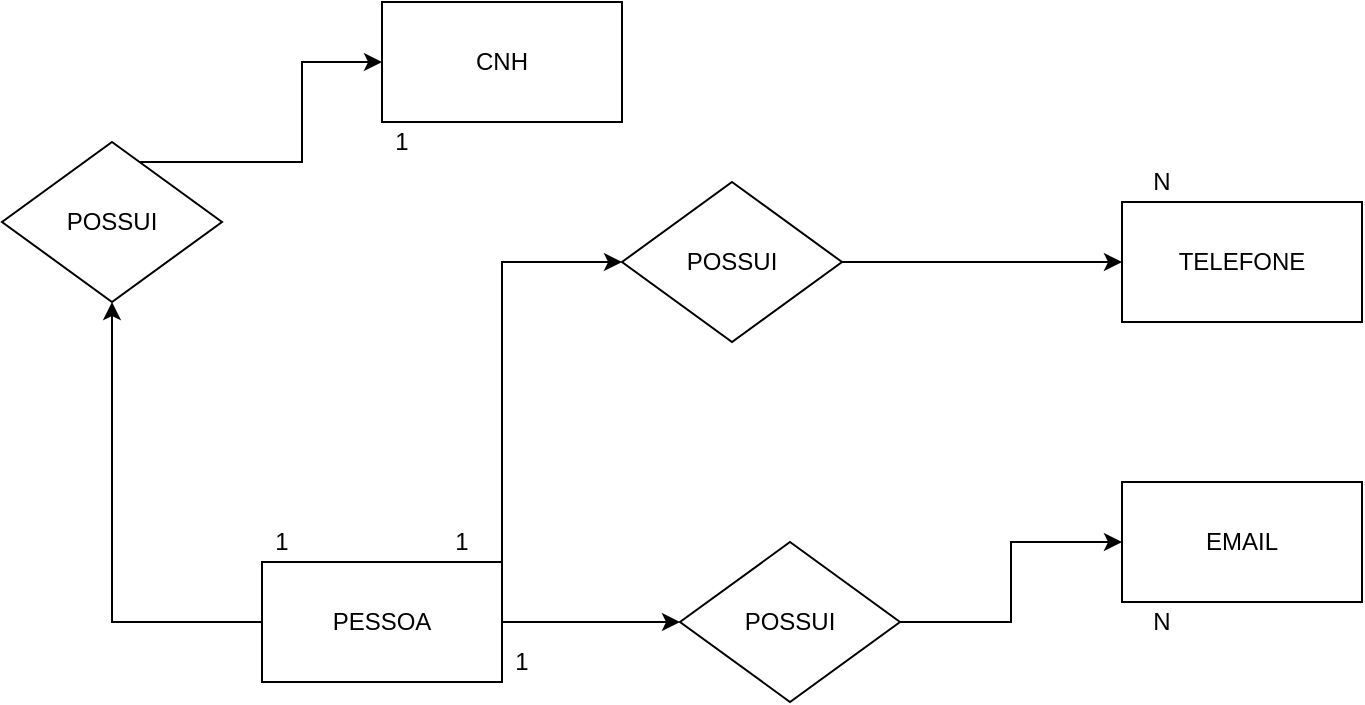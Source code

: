 <mxfile version="14.9.4" type="device" pages="2"><diagram id="u9Vmyff33yV3maosgizZ" name="conceitual"><mxGraphModel dx="868" dy="482" grid="1" gridSize="10" guides="1" tooltips="1" connect="1" arrows="1" fold="1" page="1" pageScale="1" pageWidth="827" pageHeight="1169" math="0" shadow="0"><root><mxCell id="0"/><mxCell id="1" parent="0"/><mxCell id="eOjNpIw-7Ed-_yQ1Z7qu-13" style="edgeStyle=orthogonalEdgeStyle;rounded=0;orthogonalLoop=1;jettySize=auto;html=1;entryX=0;entryY=0.5;entryDx=0;entryDy=0;" parent="1" source="eOjNpIw-7Ed-_yQ1Z7qu-1" target="eOjNpIw-7Ed-_yQ1Z7qu-11" edge="1"><mxGeometry relative="1" as="geometry"><Array as="points"><mxPoint x="290" y="140"/></Array></mxGeometry></mxCell><mxCell id="eOjNpIw-7Ed-_yQ1Z7qu-14" style="edgeStyle=orthogonalEdgeStyle;rounded=0;orthogonalLoop=1;jettySize=auto;html=1;" parent="1" source="eOjNpIw-7Ed-_yQ1Z7qu-1" target="eOjNpIw-7Ed-_yQ1Z7qu-9" edge="1"><mxGeometry relative="1" as="geometry"/></mxCell><mxCell id="eOjNpIw-7Ed-_yQ1Z7qu-22" style="edgeStyle=orthogonalEdgeStyle;rounded=0;orthogonalLoop=1;jettySize=auto;html=1;entryX=0.5;entryY=1;entryDx=0;entryDy=0;" parent="1" source="eOjNpIw-7Ed-_yQ1Z7qu-1" target="eOjNpIw-7Ed-_yQ1Z7qu-23" edge="1"><mxGeometry relative="1" as="geometry"><mxPoint x="90" y="160" as="targetPoint"/></mxGeometry></mxCell><mxCell id="eOjNpIw-7Ed-_yQ1Z7qu-1" value="" style="rounded=0;whiteSpace=wrap;html=1;" parent="1" vertex="1"><mxGeometry x="170" y="290" width="120" height="60" as="geometry"/></mxCell><mxCell id="eOjNpIw-7Ed-_yQ1Z7qu-2" value="&lt;font style=&quot;vertical-align: inherit&quot;&gt;&lt;font style=&quot;vertical-align: inherit&quot;&gt;PESSOA&lt;/font&gt;&lt;/font&gt;" style="text;html=1;strokeColor=none;fillColor=none;align=center;verticalAlign=middle;whiteSpace=wrap;rounded=0;" parent="1" vertex="1"><mxGeometry x="210" y="310" width="40" height="20" as="geometry"/></mxCell><mxCell id="eOjNpIw-7Ed-_yQ1Z7qu-3" value="" style="rounded=0;whiteSpace=wrap;html=1;" parent="1" vertex="1"><mxGeometry x="600" y="250" width="120" height="60" as="geometry"/></mxCell><mxCell id="eOjNpIw-7Ed-_yQ1Z7qu-4" value="&lt;font style=&quot;vertical-align: inherit&quot;&gt;&lt;font style=&quot;vertical-align: inherit&quot;&gt;EMAIL&lt;/font&gt;&lt;/font&gt;" style="text;html=1;strokeColor=none;fillColor=none;align=center;verticalAlign=middle;whiteSpace=wrap;rounded=0;" parent="1" vertex="1"><mxGeometry x="640" y="270" width="40" height="20" as="geometry"/></mxCell><mxCell id="eOjNpIw-7Ed-_yQ1Z7qu-5" value="" style="rounded=0;whiteSpace=wrap;html=1;" parent="1" vertex="1"><mxGeometry x="600" y="110" width="120" height="60" as="geometry"/></mxCell><mxCell id="eOjNpIw-7Ed-_yQ1Z7qu-6" value="&lt;font style=&quot;vertical-align: inherit&quot;&gt;&lt;font style=&quot;vertical-align: inherit&quot;&gt;TELEFONE&lt;/font&gt;&lt;/font&gt;" style="text;html=1;strokeColor=none;fillColor=none;align=center;verticalAlign=middle;whiteSpace=wrap;rounded=0;" parent="1" vertex="1"><mxGeometry x="640" y="130" width="40" height="20" as="geometry"/></mxCell><mxCell id="eOjNpIw-7Ed-_yQ1Z7qu-9" value="" style="rhombus;whiteSpace=wrap;html=1;" parent="1" vertex="1"><mxGeometry x="379" y="280" width="110" height="80" as="geometry"/></mxCell><mxCell id="eOjNpIw-7Ed-_yQ1Z7qu-16" style="edgeStyle=orthogonalEdgeStyle;rounded=0;orthogonalLoop=1;jettySize=auto;html=1;exitX=1;exitY=0.5;exitDx=0;exitDy=0;" parent="1" source="eOjNpIw-7Ed-_yQ1Z7qu-9" target="eOjNpIw-7Ed-_yQ1Z7qu-3" edge="1"><mxGeometry relative="1" as="geometry"><mxPoint x="500" y="320" as="sourcePoint"/></mxGeometry></mxCell><mxCell id="eOjNpIw-7Ed-_yQ1Z7qu-10" value="&lt;font style=&quot;vertical-align: inherit&quot;&gt;&lt;font style=&quot;vertical-align: inherit&quot;&gt;POSSUI&lt;/font&gt;&lt;/font&gt;" style="text;html=1;strokeColor=none;fillColor=none;align=center;verticalAlign=middle;whiteSpace=wrap;rounded=0;" parent="1" vertex="1"><mxGeometry x="414" y="310" width="40" height="20" as="geometry"/></mxCell><mxCell id="eOjNpIw-7Ed-_yQ1Z7qu-17" style="edgeStyle=orthogonalEdgeStyle;rounded=0;orthogonalLoop=1;jettySize=auto;html=1;entryX=0;entryY=0.5;entryDx=0;entryDy=0;" parent="1" source="eOjNpIw-7Ed-_yQ1Z7qu-11" target="eOjNpIw-7Ed-_yQ1Z7qu-5" edge="1"><mxGeometry relative="1" as="geometry"/></mxCell><mxCell id="eOjNpIw-7Ed-_yQ1Z7qu-11" value="" style="rhombus;whiteSpace=wrap;html=1;" parent="1" vertex="1"><mxGeometry x="350" y="100" width="110" height="80" as="geometry"/></mxCell><mxCell id="eOjNpIw-7Ed-_yQ1Z7qu-12" value="&lt;font style=&quot;vertical-align: inherit&quot;&gt;&lt;font style=&quot;vertical-align: inherit&quot;&gt;POSSUI&lt;/font&gt;&lt;/font&gt;" style="text;html=1;strokeColor=none;fillColor=none;align=center;verticalAlign=middle;whiteSpace=wrap;rounded=0;" parent="1" vertex="1"><mxGeometry x="385" y="130" width="40" height="20" as="geometry"/></mxCell><mxCell id="eOjNpIw-7Ed-_yQ1Z7qu-18" value="&lt;font style=&quot;vertical-align: inherit&quot;&gt;&lt;font style=&quot;vertical-align: inherit&quot;&gt;1&lt;/font&gt;&lt;/font&gt;" style="text;html=1;strokeColor=none;fillColor=none;align=center;verticalAlign=middle;whiteSpace=wrap;rounded=0;" parent="1" vertex="1"><mxGeometry x="250" y="270" width="40" height="20" as="geometry"/></mxCell><mxCell id="eOjNpIw-7Ed-_yQ1Z7qu-19" value="&lt;font style=&quot;vertical-align: inherit&quot;&gt;&lt;font style=&quot;vertical-align: inherit&quot;&gt;1&lt;/font&gt;&lt;/font&gt;" style="text;html=1;strokeColor=none;fillColor=none;align=center;verticalAlign=middle;whiteSpace=wrap;rounded=0;" parent="1" vertex="1"><mxGeometry x="280" y="330" width="40" height="20" as="geometry"/></mxCell><mxCell id="eOjNpIw-7Ed-_yQ1Z7qu-20" value="&lt;font style=&quot;vertical-align: inherit&quot;&gt;&lt;font style=&quot;vertical-align: inherit&quot;&gt;N&lt;/font&gt;&lt;/font&gt;" style="text;html=1;strokeColor=none;fillColor=none;align=center;verticalAlign=middle;whiteSpace=wrap;rounded=0;" parent="1" vertex="1"><mxGeometry x="600" y="310" width="40" height="20" as="geometry"/></mxCell><mxCell id="eOjNpIw-7Ed-_yQ1Z7qu-21" value="&lt;font style=&quot;vertical-align: inherit&quot;&gt;&lt;font style=&quot;vertical-align: inherit&quot;&gt;N&lt;/font&gt;&lt;/font&gt;" style="text;html=1;strokeColor=none;fillColor=none;align=center;verticalAlign=middle;whiteSpace=wrap;rounded=0;" parent="1" vertex="1"><mxGeometry x="600" y="90" width="40" height="20" as="geometry"/></mxCell><mxCell id="eOjNpIw-7Ed-_yQ1Z7qu-28" style="edgeStyle=orthogonalEdgeStyle;rounded=0;orthogonalLoop=1;jettySize=auto;html=1;entryX=0;entryY=0.5;entryDx=0;entryDy=0;" parent="1" source="eOjNpIw-7Ed-_yQ1Z7qu-23" target="eOjNpIw-7Ed-_yQ1Z7qu-29" edge="1"><mxGeometry relative="1" as="geometry"><mxPoint x="200" y="40" as="targetPoint"/><Array as="points"><mxPoint x="190" y="90"/><mxPoint x="190" y="40"/></Array></mxGeometry></mxCell><mxCell id="eOjNpIw-7Ed-_yQ1Z7qu-23" value="" style="rhombus;whiteSpace=wrap;html=1;" parent="1" vertex="1"><mxGeometry x="40" y="80" width="110" height="80" as="geometry"/></mxCell><mxCell id="eOjNpIw-7Ed-_yQ1Z7qu-25" value="&lt;font style=&quot;vertical-align: inherit&quot;&gt;&lt;font style=&quot;vertical-align: inherit&quot;&gt;POSSUI&lt;/font&gt;&lt;/font&gt;" style="text;html=1;strokeColor=none;fillColor=none;align=center;verticalAlign=middle;whiteSpace=wrap;rounded=0;" parent="1" vertex="1"><mxGeometry x="75" y="110" width="40" height="20" as="geometry"/></mxCell><mxCell id="eOjNpIw-7Ed-_yQ1Z7qu-26" value="&lt;font style=&quot;vertical-align: inherit&quot;&gt;&lt;font style=&quot;vertical-align: inherit&quot;&gt;1&lt;/font&gt;&lt;/font&gt;" style="text;html=1;strokeColor=none;fillColor=none;align=center;verticalAlign=middle;whiteSpace=wrap;rounded=0;" parent="1" vertex="1"><mxGeometry x="160" y="270" width="40" height="20" as="geometry"/></mxCell><mxCell id="eOjNpIw-7Ed-_yQ1Z7qu-29" value="" style="rounded=0;whiteSpace=wrap;html=1;" parent="1" vertex="1"><mxGeometry x="230" y="10" width="120" height="60" as="geometry"/></mxCell><mxCell id="eOjNpIw-7Ed-_yQ1Z7qu-31" value="&lt;font style=&quot;vertical-align: inherit&quot;&gt;&lt;font style=&quot;vertical-align: inherit&quot;&gt;CNH&lt;/font&gt;&lt;/font&gt;" style="text;html=1;strokeColor=none;fillColor=none;align=center;verticalAlign=middle;whiteSpace=wrap;rounded=0;" parent="1" vertex="1"><mxGeometry x="270" y="30" width="40" height="20" as="geometry"/></mxCell><mxCell id="eOjNpIw-7Ed-_yQ1Z7qu-32" value="&lt;font style=&quot;vertical-align: inherit&quot;&gt;&lt;font style=&quot;vertical-align: inherit&quot;&gt;1&lt;/font&gt;&lt;/font&gt;" style="text;html=1;strokeColor=none;fillColor=none;align=center;verticalAlign=middle;whiteSpace=wrap;rounded=0;" parent="1" vertex="1"><mxGeometry x="220" y="70" width="40" height="20" as="geometry"/></mxCell></root></mxGraphModel></diagram><diagram id="ln-OWhD6aCXlFz4rkuVq" name="Lógico"><mxGraphModel dx="868" dy="482" grid="1" gridSize="10" guides="1" tooltips="1" connect="1" arrows="1" fold="1" page="1" pageScale="1" pageWidth="827" pageHeight="1169" math="0" shadow="0"><root><mxCell id="diNT5IngwJphgW8C2VLI-0"/><mxCell id="diNT5IngwJphgW8C2VLI-1" parent="diNT5IngwJphgW8C2VLI-0"/><mxCell id="uMlqDpz3Q-eKK2kTLR9L-0" value="Pessoa" style="shape=table;startSize=30;container=1;collapsible=1;childLayout=tableLayout;fixedRows=1;rowLines=0;fontStyle=1;align=center;resizeLast=1;" parent="diNT5IngwJphgW8C2VLI-1" vertex="1"><mxGeometry x="70" y="170" width="180" height="150" as="geometry"/></mxCell><mxCell id="uMlqDpz3Q-eKK2kTLR9L-1" value="" style="shape=partialRectangle;collapsible=0;dropTarget=0;pointerEvents=0;fillColor=none;top=0;left=0;bottom=1;right=0;points=[[0,0.5],[1,0.5]];portConstraint=eastwest;" parent="uMlqDpz3Q-eKK2kTLR9L-0" vertex="1"><mxGeometry y="30" width="180" height="30" as="geometry"/></mxCell><mxCell id="uMlqDpz3Q-eKK2kTLR9L-2" value="PK" style="shape=partialRectangle;connectable=0;fillColor=none;top=0;left=0;bottom=0;right=0;fontStyle=1;overflow=hidden;" parent="uMlqDpz3Q-eKK2kTLR9L-1" vertex="1"><mxGeometry width="30" height="30" as="geometry"/></mxCell><mxCell id="uMlqDpz3Q-eKK2kTLR9L-3" value="IDpessoas" style="shape=partialRectangle;connectable=0;fillColor=none;top=0;left=0;bottom=0;right=0;align=left;spacingLeft=6;fontStyle=5;overflow=hidden;" parent="uMlqDpz3Q-eKK2kTLR9L-1" vertex="1"><mxGeometry x="30" width="150" height="30" as="geometry"/></mxCell><mxCell id="uMlqDpz3Q-eKK2kTLR9L-4" value="" style="shape=partialRectangle;collapsible=0;dropTarget=0;pointerEvents=0;fillColor=none;top=0;left=0;bottom=0;right=0;points=[[0,0.5],[1,0.5]];portConstraint=eastwest;" parent="uMlqDpz3Q-eKK2kTLR9L-0" vertex="1"><mxGeometry y="60" width="180" height="30" as="geometry"/></mxCell><mxCell id="uMlqDpz3Q-eKK2kTLR9L-5" value="" style="shape=partialRectangle;connectable=0;fillColor=none;top=0;left=0;bottom=0;right=0;editable=1;overflow=hidden;" parent="uMlqDpz3Q-eKK2kTLR9L-4" vertex="1"><mxGeometry width="30" height="30" as="geometry"/></mxCell><mxCell id="uMlqDpz3Q-eKK2kTLR9L-6" value="Nome" style="shape=partialRectangle;connectable=0;fillColor=none;top=0;left=0;bottom=0;right=0;align=left;spacingLeft=6;overflow=hidden;" parent="uMlqDpz3Q-eKK2kTLR9L-4" vertex="1"><mxGeometry x="30" width="150" height="30" as="geometry"/></mxCell><mxCell id="uMlqDpz3Q-eKK2kTLR9L-7" value="" style="shape=partialRectangle;collapsible=0;dropTarget=0;pointerEvents=0;fillColor=none;top=0;left=0;bottom=0;right=0;points=[[0,0.5],[1,0.5]];portConstraint=eastwest;" parent="uMlqDpz3Q-eKK2kTLR9L-0" vertex="1"><mxGeometry y="90" width="180" height="30" as="geometry"/></mxCell><mxCell id="uMlqDpz3Q-eKK2kTLR9L-8" value="" style="shape=partialRectangle;connectable=0;fillColor=none;top=0;left=0;bottom=0;right=0;editable=1;overflow=hidden;" parent="uMlqDpz3Q-eKK2kTLR9L-7" vertex="1"><mxGeometry width="30" height="30" as="geometry"/></mxCell><mxCell id="uMlqDpz3Q-eKK2kTLR9L-9" value="" style="shape=partialRectangle;connectable=0;fillColor=none;top=0;left=0;bottom=0;right=0;align=left;spacingLeft=6;overflow=hidden;" parent="uMlqDpz3Q-eKK2kTLR9L-7" vertex="1"><mxGeometry x="30" width="150" height="30" as="geometry"/></mxCell><mxCell id="uMlqDpz3Q-eKK2kTLR9L-10" value="" style="shape=partialRectangle;collapsible=0;dropTarget=0;pointerEvents=0;fillColor=none;top=0;left=0;bottom=0;right=0;points=[[0,0.5],[1,0.5]];portConstraint=eastwest;" parent="uMlqDpz3Q-eKK2kTLR9L-0" vertex="1"><mxGeometry y="120" width="180" height="30" as="geometry"/></mxCell><mxCell id="uMlqDpz3Q-eKK2kTLR9L-11" value="" style="shape=partialRectangle;connectable=0;fillColor=none;top=0;left=0;bottom=0;right=0;editable=1;overflow=hidden;" parent="uMlqDpz3Q-eKK2kTLR9L-10" vertex="1"><mxGeometry width="30" height="30" as="geometry"/></mxCell><mxCell id="uMlqDpz3Q-eKK2kTLR9L-12" value="" style="shape=partialRectangle;connectable=0;fillColor=none;top=0;left=0;bottom=0;right=0;align=left;spacingLeft=6;overflow=hidden;" parent="uMlqDpz3Q-eKK2kTLR9L-10" vertex="1"><mxGeometry x="30" width="150" height="30" as="geometry"/></mxCell><mxCell id="uMlqDpz3Q-eKK2kTLR9L-13" value="Telefones" style="shape=table;startSize=30;container=1;collapsible=1;childLayout=tableLayout;fixedRows=1;rowLines=0;fontStyle=1;align=center;resizeLast=1;" parent="diNT5IngwJphgW8C2VLI-1" vertex="1"><mxGeometry x="520" y="70" width="180" height="160" as="geometry"/></mxCell><mxCell id="uMlqDpz3Q-eKK2kTLR9L-14" value="" style="shape=partialRectangle;collapsible=0;dropTarget=0;pointerEvents=0;fillColor=none;top=0;left=0;bottom=0;right=0;points=[[0,0.5],[1,0.5]];portConstraint=eastwest;" parent="uMlqDpz3Q-eKK2kTLR9L-13" vertex="1"><mxGeometry y="30" width="180" height="40" as="geometry"/></mxCell><mxCell id="uMlqDpz3Q-eKK2kTLR9L-15" value="" style="shape=partialRectangle;connectable=0;fillColor=none;top=0;left=0;bottom=0;right=0;fontStyle=1;overflow=hidden;" parent="uMlqDpz3Q-eKK2kTLR9L-14" vertex="1"><mxGeometry width="60" height="40" as="geometry"/></mxCell><mxCell id="uMlqDpz3Q-eKK2kTLR9L-16" value="Idtelefone" style="shape=partialRectangle;connectable=0;fillColor=none;top=0;left=0;bottom=0;right=0;align=left;spacingLeft=6;fontStyle=5;overflow=hidden;" parent="uMlqDpz3Q-eKK2kTLR9L-14" vertex="1"><mxGeometry x="60" width="120" height="40" as="geometry"/></mxCell><mxCell id="uMlqDpz3Q-eKK2kTLR9L-17" value="" style="shape=partialRectangle;collapsible=0;dropTarget=0;pointerEvents=0;fillColor=none;top=0;left=0;bottom=1;right=0;points=[[0,0.5],[1,0.5]];portConstraint=eastwest;" parent="uMlqDpz3Q-eKK2kTLR9L-13" vertex="1"><mxGeometry y="70" width="180" height="20" as="geometry"/></mxCell><mxCell id="uMlqDpz3Q-eKK2kTLR9L-18" value="" style="shape=partialRectangle;connectable=0;fillColor=none;top=0;left=0;bottom=0;right=0;fontStyle=1;overflow=hidden;" parent="uMlqDpz3Q-eKK2kTLR9L-17" vertex="1"><mxGeometry width="60" height="20" as="geometry"/></mxCell><mxCell id="uMlqDpz3Q-eKK2kTLR9L-19" value="Idpessoa" style="shape=partialRectangle;connectable=0;fillColor=none;top=0;left=0;bottom=0;right=0;align=left;spacingLeft=6;fontStyle=5;overflow=hidden;" parent="uMlqDpz3Q-eKK2kTLR9L-17" vertex="1"><mxGeometry x="60" width="120" height="20" as="geometry"/></mxCell><mxCell id="uMlqDpz3Q-eKK2kTLR9L-20" value="" style="shape=partialRectangle;collapsible=0;dropTarget=0;pointerEvents=0;fillColor=none;top=0;left=0;bottom=0;right=0;points=[[0,0.5],[1,0.5]];portConstraint=eastwest;" parent="uMlqDpz3Q-eKK2kTLR9L-13" vertex="1"><mxGeometry y="90" width="180" height="30" as="geometry"/></mxCell><mxCell id="uMlqDpz3Q-eKK2kTLR9L-21" value="" style="shape=partialRectangle;connectable=0;fillColor=none;top=0;left=0;bottom=0;right=0;editable=1;overflow=hidden;" parent="uMlqDpz3Q-eKK2kTLR9L-20" vertex="1"><mxGeometry width="60" height="30" as="geometry"/></mxCell><mxCell id="uMlqDpz3Q-eKK2kTLR9L-22" value="numTele" style="shape=partialRectangle;connectable=0;fillColor=none;top=0;left=0;bottom=0;right=0;align=left;spacingLeft=6;overflow=hidden;" parent="uMlqDpz3Q-eKK2kTLR9L-20" vertex="1"><mxGeometry x="60" width="120" height="30" as="geometry"/></mxCell><mxCell id="uMlqDpz3Q-eKK2kTLR9L-23" value="" style="shape=partialRectangle;collapsible=0;dropTarget=0;pointerEvents=0;fillColor=none;top=0;left=0;bottom=0;right=0;points=[[0,0.5],[1,0.5]];portConstraint=eastwest;" parent="uMlqDpz3Q-eKK2kTLR9L-13" vertex="1"><mxGeometry y="120" width="180" height="30" as="geometry"/></mxCell><mxCell id="uMlqDpz3Q-eKK2kTLR9L-24" value="" style="shape=partialRectangle;connectable=0;fillColor=none;top=0;left=0;bottom=0;right=0;editable=1;overflow=hidden;" parent="uMlqDpz3Q-eKK2kTLR9L-23" vertex="1"><mxGeometry width="60" height="30" as="geometry"/></mxCell><mxCell id="uMlqDpz3Q-eKK2kTLR9L-25" value="" style="shape=partialRectangle;connectable=0;fillColor=none;top=0;left=0;bottom=0;right=0;align=left;spacingLeft=6;overflow=hidden;" parent="uMlqDpz3Q-eKK2kTLR9L-23" vertex="1"><mxGeometry x="60" width="120" height="30" as="geometry"/></mxCell><mxCell id="uMlqDpz3Q-eKK2kTLR9L-26" value="Email" style="shape=table;startSize=30;container=1;collapsible=1;childLayout=tableLayout;fixedRows=1;rowLines=0;fontStyle=1;align=center;resizeLast=1;" parent="diNT5IngwJphgW8C2VLI-1" vertex="1"><mxGeometry x="520" y="260" width="180" height="160" as="geometry"/></mxCell><mxCell id="uMlqDpz3Q-eKK2kTLR9L-27" value="" style="shape=partialRectangle;collapsible=0;dropTarget=0;pointerEvents=0;fillColor=none;top=0;left=0;bottom=0;right=0;points=[[0,0.5],[1,0.5]];portConstraint=eastwest;" parent="uMlqDpz3Q-eKK2kTLR9L-26" vertex="1"><mxGeometry y="30" width="180" height="30" as="geometry"/></mxCell><mxCell id="uMlqDpz3Q-eKK2kTLR9L-28" value="" style="shape=partialRectangle;connectable=0;fillColor=none;top=0;left=0;bottom=0;right=0;fontStyle=1;overflow=hidden;" parent="uMlqDpz3Q-eKK2kTLR9L-27" vertex="1"><mxGeometry width="60" height="30" as="geometry"/></mxCell><mxCell id="uMlqDpz3Q-eKK2kTLR9L-29" value="Idemail" style="shape=partialRectangle;connectable=0;fillColor=none;top=0;left=0;bottom=0;right=0;align=left;spacingLeft=6;fontStyle=5;overflow=hidden;" parent="uMlqDpz3Q-eKK2kTLR9L-27" vertex="1"><mxGeometry x="60" width="120" height="30" as="geometry"/></mxCell><mxCell id="uMlqDpz3Q-eKK2kTLR9L-30" value="" style="shape=partialRectangle;collapsible=0;dropTarget=0;pointerEvents=0;fillColor=none;top=0;left=0;bottom=1;right=0;points=[[0,0.5],[1,0.5]];portConstraint=eastwest;" parent="uMlqDpz3Q-eKK2kTLR9L-26" vertex="1"><mxGeometry y="60" width="180" height="30" as="geometry"/></mxCell><mxCell id="uMlqDpz3Q-eKK2kTLR9L-31" value="" style="shape=partialRectangle;connectable=0;fillColor=none;top=0;left=0;bottom=0;right=0;fontStyle=1;overflow=hidden;" parent="uMlqDpz3Q-eKK2kTLR9L-30" vertex="1"><mxGeometry width="60" height="30" as="geometry"/></mxCell><mxCell id="uMlqDpz3Q-eKK2kTLR9L-32" value="IDpessoa" style="shape=partialRectangle;connectable=0;fillColor=none;top=0;left=0;bottom=0;right=0;align=left;spacingLeft=6;fontStyle=5;overflow=hidden;" parent="uMlqDpz3Q-eKK2kTLR9L-30" vertex="1"><mxGeometry x="60" width="120" height="30" as="geometry"/></mxCell><mxCell id="uMlqDpz3Q-eKK2kTLR9L-33" value="" style="shape=partialRectangle;collapsible=0;dropTarget=0;pointerEvents=0;fillColor=none;top=0;left=0;bottom=0;right=0;points=[[0,0.5],[1,0.5]];portConstraint=eastwest;" parent="uMlqDpz3Q-eKK2kTLR9L-26" vertex="1"><mxGeometry y="90" width="180" height="30" as="geometry"/></mxCell><mxCell id="uMlqDpz3Q-eKK2kTLR9L-34" value="" style="shape=partialRectangle;connectable=0;fillColor=none;top=0;left=0;bottom=0;right=0;editable=1;overflow=hidden;" parent="uMlqDpz3Q-eKK2kTLR9L-33" vertex="1"><mxGeometry width="60" height="30" as="geometry"/></mxCell><mxCell id="uMlqDpz3Q-eKK2kTLR9L-35" value="Emailescrito" style="shape=partialRectangle;connectable=0;fillColor=none;top=0;left=0;bottom=0;right=0;align=left;spacingLeft=6;overflow=hidden;" parent="uMlqDpz3Q-eKK2kTLR9L-33" vertex="1"><mxGeometry x="60" width="120" height="30" as="geometry"/></mxCell><mxCell id="uMlqDpz3Q-eKK2kTLR9L-36" value="" style="shape=partialRectangle;collapsible=0;dropTarget=0;pointerEvents=0;fillColor=none;top=0;left=0;bottom=0;right=0;points=[[0,0.5],[1,0.5]];portConstraint=eastwest;" parent="uMlqDpz3Q-eKK2kTLR9L-26" vertex="1"><mxGeometry y="120" width="180" height="30" as="geometry"/></mxCell><mxCell id="uMlqDpz3Q-eKK2kTLR9L-37" value="" style="shape=partialRectangle;connectable=0;fillColor=none;top=0;left=0;bottom=0;right=0;editable=1;overflow=hidden;" parent="uMlqDpz3Q-eKK2kTLR9L-36" vertex="1"><mxGeometry width="60" height="30" as="geometry"/></mxCell><mxCell id="uMlqDpz3Q-eKK2kTLR9L-38" value="" style="shape=partialRectangle;connectable=0;fillColor=none;top=0;left=0;bottom=0;right=0;align=left;spacingLeft=6;overflow=hidden;" parent="uMlqDpz3Q-eKK2kTLR9L-36" vertex="1"><mxGeometry x="60" width="120" height="30" as="geometry"/></mxCell><mxCell id="uMlqDpz3Q-eKK2kTLR9L-39" value="CNH" style="shape=table;startSize=30;container=1;collapsible=1;childLayout=tableLayout;fixedRows=1;rowLines=0;fontStyle=1;align=center;resizeLast=1;" parent="diNT5IngwJphgW8C2VLI-1" vertex="1"><mxGeometry x="520" y="470" width="180" height="160" as="geometry"/></mxCell><mxCell id="uMlqDpz3Q-eKK2kTLR9L-40" value="" style="shape=partialRectangle;collapsible=0;dropTarget=0;pointerEvents=0;fillColor=none;top=0;left=0;bottom=0;right=0;points=[[0,0.5],[1,0.5]];portConstraint=eastwest;" parent="uMlqDpz3Q-eKK2kTLR9L-39" vertex="1"><mxGeometry y="30" width="180" height="30" as="geometry"/></mxCell><mxCell id="uMlqDpz3Q-eKK2kTLR9L-41" value="PK" style="shape=partialRectangle;connectable=0;fillColor=none;top=0;left=0;bottom=0;right=0;fontStyle=1;overflow=hidden;" parent="uMlqDpz3Q-eKK2kTLR9L-40" vertex="1"><mxGeometry width="60" height="30" as="geometry"/></mxCell><mxCell id="uMlqDpz3Q-eKK2kTLR9L-42" value="Idcnh" style="shape=partialRectangle;connectable=0;fillColor=none;top=0;left=0;bottom=0;right=0;align=left;spacingLeft=6;fontStyle=5;overflow=hidden;" parent="uMlqDpz3Q-eKK2kTLR9L-40" vertex="1"><mxGeometry x="60" width="120" height="30" as="geometry"/></mxCell><mxCell id="uMlqDpz3Q-eKK2kTLR9L-43" value="" style="shape=partialRectangle;collapsible=0;dropTarget=0;pointerEvents=0;fillColor=none;top=0;left=0;bottom=1;right=0;points=[[0,0.5],[1,0.5]];portConstraint=eastwest;" parent="uMlqDpz3Q-eKK2kTLR9L-39" vertex="1"><mxGeometry y="60" width="180" height="30" as="geometry"/></mxCell><mxCell id="uMlqDpz3Q-eKK2kTLR9L-44" value="FK" style="shape=partialRectangle;connectable=0;fillColor=none;top=0;left=0;bottom=0;right=0;fontStyle=1;overflow=hidden;" parent="uMlqDpz3Q-eKK2kTLR9L-43" vertex="1"><mxGeometry width="60" height="30" as="geometry"/></mxCell><mxCell id="uMlqDpz3Q-eKK2kTLR9L-45" value="Idpessoa" style="shape=partialRectangle;connectable=0;fillColor=none;top=0;left=0;bottom=0;right=0;align=left;spacingLeft=6;fontStyle=5;overflow=hidden;" parent="uMlqDpz3Q-eKK2kTLR9L-43" vertex="1"><mxGeometry x="60" width="120" height="30" as="geometry"/></mxCell><mxCell id="uMlqDpz3Q-eKK2kTLR9L-46" value="" style="shape=partialRectangle;collapsible=0;dropTarget=0;pointerEvents=0;fillColor=none;top=0;left=0;bottom=0;right=0;points=[[0,0.5],[1,0.5]];portConstraint=eastwest;" parent="uMlqDpz3Q-eKK2kTLR9L-39" vertex="1"><mxGeometry y="90" width="180" height="30" as="geometry"/></mxCell><mxCell id="uMlqDpz3Q-eKK2kTLR9L-47" value="" style="shape=partialRectangle;connectable=0;fillColor=none;top=0;left=0;bottom=0;right=0;editable=1;overflow=hidden;" parent="uMlqDpz3Q-eKK2kTLR9L-46" vertex="1"><mxGeometry width="60" height="30" as="geometry"/></mxCell><mxCell id="uMlqDpz3Q-eKK2kTLR9L-48" value="Numcnh" style="shape=partialRectangle;connectable=0;fillColor=none;top=0;left=0;bottom=0;right=0;align=left;spacingLeft=6;overflow=hidden;" parent="uMlqDpz3Q-eKK2kTLR9L-46" vertex="1"><mxGeometry x="60" width="120" height="30" as="geometry"/></mxCell><mxCell id="uMlqDpz3Q-eKK2kTLR9L-49" value="" style="shape=partialRectangle;collapsible=0;dropTarget=0;pointerEvents=0;fillColor=none;top=0;left=0;bottom=0;right=0;points=[[0,0.5],[1,0.5]];portConstraint=eastwest;" parent="uMlqDpz3Q-eKK2kTLR9L-39" vertex="1"><mxGeometry y="120" width="180" height="30" as="geometry"/></mxCell><mxCell id="uMlqDpz3Q-eKK2kTLR9L-50" value="" style="shape=partialRectangle;connectable=0;fillColor=none;top=0;left=0;bottom=0;right=0;editable=1;overflow=hidden;" parent="uMlqDpz3Q-eKK2kTLR9L-49" vertex="1"><mxGeometry width="60" height="30" as="geometry"/></mxCell><mxCell id="uMlqDpz3Q-eKK2kTLR9L-51" value="" style="shape=partialRectangle;connectable=0;fillColor=none;top=0;left=0;bottom=0;right=0;align=left;spacingLeft=6;overflow=hidden;" parent="uMlqDpz3Q-eKK2kTLR9L-49" vertex="1"><mxGeometry x="60" width="120" height="30" as="geometry"/></mxCell><mxCell id="uMlqDpz3Q-eKK2kTLR9L-52" value="" style="edgeStyle=entityRelationEdgeStyle;fontSize=12;html=1;endArrow=ERoneToMany;exitX=1;exitY=0.5;exitDx=0;exitDy=0;entryX=0;entryY=0.3;entryDx=0;entryDy=0;entryPerimeter=0;" parent="diNT5IngwJphgW8C2VLI-1" source="uMlqDpz3Q-eKK2kTLR9L-1" target="uMlqDpz3Q-eKK2kTLR9L-20" edge="1"><mxGeometry width="100" height="100" relative="1" as="geometry"><mxPoint x="360" y="400" as="sourcePoint"/><mxPoint x="460" y="300" as="targetPoint"/></mxGeometry></mxCell><mxCell id="uMlqDpz3Q-eKK2kTLR9L-53" value="" style="edgeStyle=entityRelationEdgeStyle;fontSize=12;html=1;endArrow=ERoneToMany;exitX=1;exitY=0.5;exitDx=0;exitDy=0;entryX=-0.011;entryY=0.9;entryDx=0;entryDy=0;entryPerimeter=0;" parent="diNT5IngwJphgW8C2VLI-1" source="uMlqDpz3Q-eKK2kTLR9L-1" target="uMlqDpz3Q-eKK2kTLR9L-27" edge="1"><mxGeometry width="100" height="100" relative="1" as="geometry"><mxPoint x="250" y="260" as="sourcePoint"/><mxPoint x="520" y="184" as="targetPoint"/></mxGeometry></mxCell><mxCell id="uMlqDpz3Q-eKK2kTLR9L-55" value="" style="edgeStyle=entityRelationEdgeStyle;fontSize=12;html=1;endArrow=ERmandOne;startArrow=ERmandOne;exitX=1;exitY=0.5;exitDx=0;exitDy=0;entryX=-0.011;entryY=0.867;entryDx=0;entryDy=0;entryPerimeter=0;" parent="diNT5IngwJphgW8C2VLI-1" source="uMlqDpz3Q-eKK2kTLR9L-1" target="uMlqDpz3Q-eKK2kTLR9L-40" edge="1"><mxGeometry width="100" height="100" relative="1" as="geometry"><mxPoint x="360" y="400" as="sourcePoint"/><mxPoint x="460" y="300" as="targetPoint"/></mxGeometry></mxCell><mxCell id="uMlqDpz3Q-eKK2kTLR9L-56" value="PK" style="shape=partialRectangle;connectable=0;fillColor=none;top=0;left=0;bottom=0;right=0;fontStyle=1;overflow=hidden;" parent="diNT5IngwJphgW8C2VLI-1" vertex="1"><mxGeometry x="520" y="290" width="60" height="30" as="geometry"/></mxCell><mxCell id="uMlqDpz3Q-eKK2kTLR9L-57" value="FK" style="shape=partialRectangle;connectable=0;fillColor=none;top=0;left=0;bottom=0;right=0;fontStyle=1;overflow=hidden;" parent="diNT5IngwJphgW8C2VLI-1" vertex="1"><mxGeometry x="520" y="320" width="60" height="30" as="geometry"/></mxCell><mxCell id="uMlqDpz3Q-eKK2kTLR9L-58" value="PK" style="shape=partialRectangle;connectable=0;fillColor=none;top=0;left=0;bottom=0;right=0;fontStyle=1;overflow=hidden;" parent="diNT5IngwJphgW8C2VLI-1" vertex="1"><mxGeometry x="520" y="100" width="60" height="30" as="geometry"/></mxCell><mxCell id="uMlqDpz3Q-eKK2kTLR9L-59" value="FK" style="shape=partialRectangle;connectable=0;fillColor=none;top=0;left=0;bottom=0;right=0;fontStyle=1;overflow=hidden;" parent="diNT5IngwJphgW8C2VLI-1" vertex="1"><mxGeometry x="520" y="130" width="60" height="30" as="geometry"/></mxCell></root></mxGraphModel></diagram></mxfile>